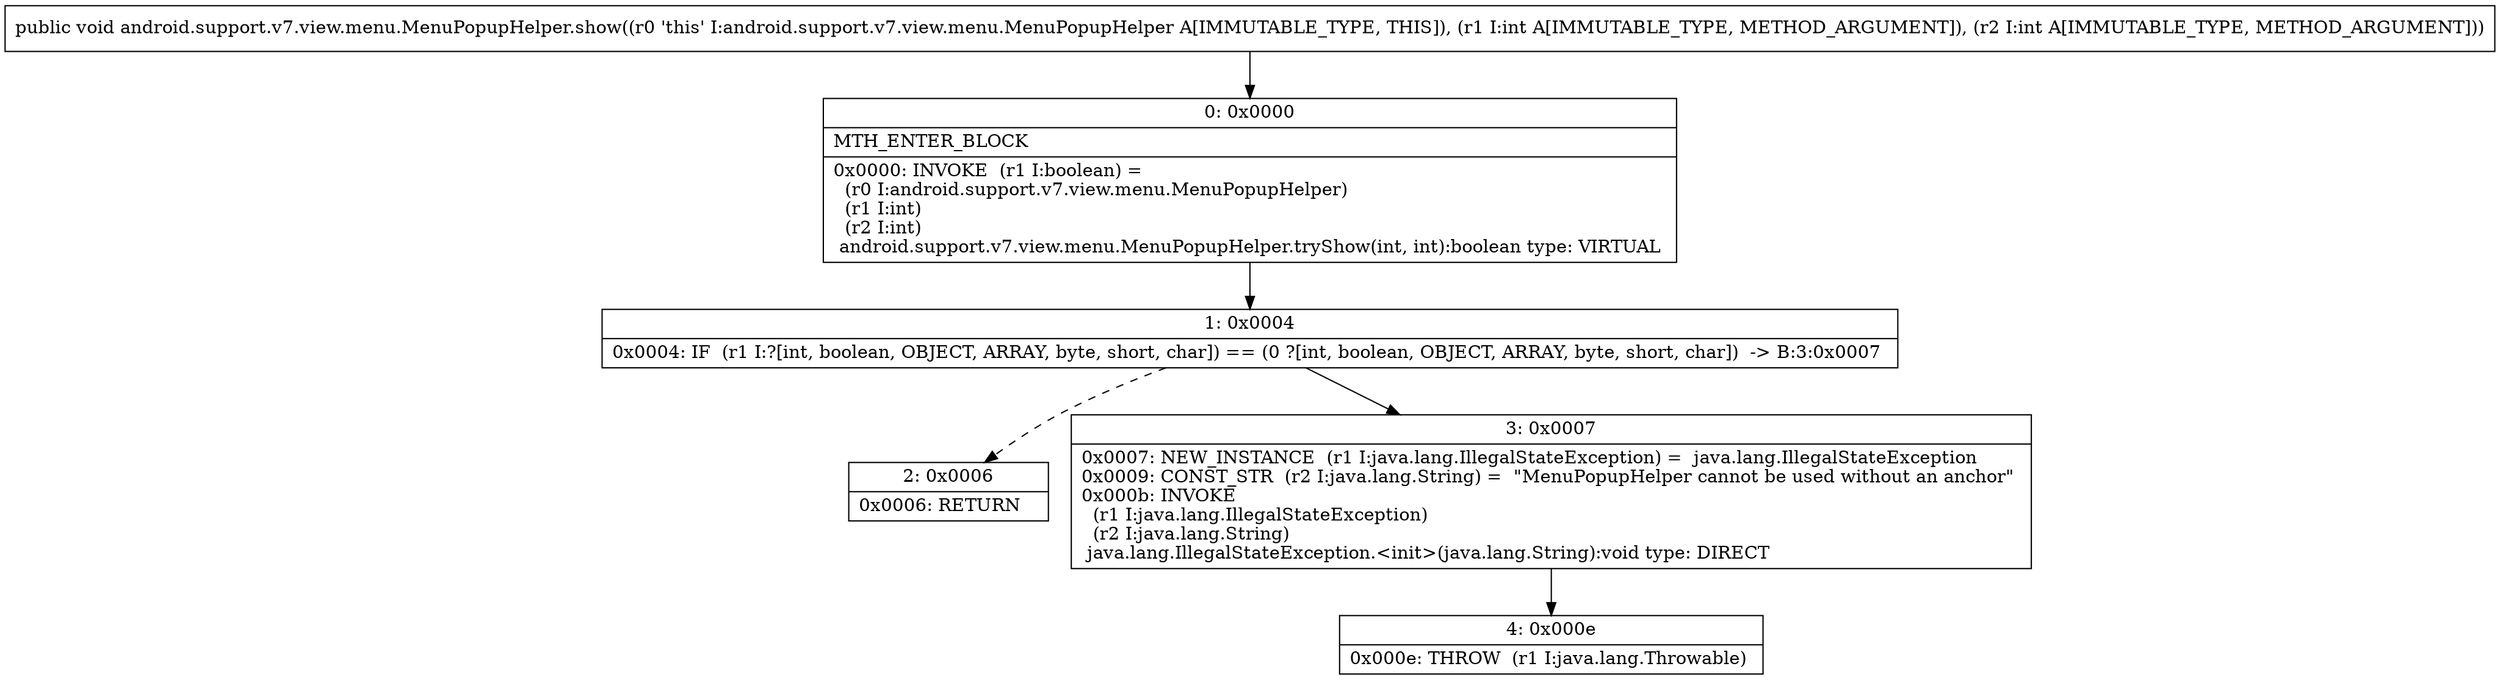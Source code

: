 digraph "CFG forandroid.support.v7.view.menu.MenuPopupHelper.show(II)V" {
Node_0 [shape=record,label="{0\:\ 0x0000|MTH_ENTER_BLOCK\l|0x0000: INVOKE  (r1 I:boolean) = \l  (r0 I:android.support.v7.view.menu.MenuPopupHelper)\l  (r1 I:int)\l  (r2 I:int)\l android.support.v7.view.menu.MenuPopupHelper.tryShow(int, int):boolean type: VIRTUAL \l}"];
Node_1 [shape=record,label="{1\:\ 0x0004|0x0004: IF  (r1 I:?[int, boolean, OBJECT, ARRAY, byte, short, char]) == (0 ?[int, boolean, OBJECT, ARRAY, byte, short, char])  \-\> B:3:0x0007 \l}"];
Node_2 [shape=record,label="{2\:\ 0x0006|0x0006: RETURN   \l}"];
Node_3 [shape=record,label="{3\:\ 0x0007|0x0007: NEW_INSTANCE  (r1 I:java.lang.IllegalStateException) =  java.lang.IllegalStateException \l0x0009: CONST_STR  (r2 I:java.lang.String) =  \"MenuPopupHelper cannot be used without an anchor\" \l0x000b: INVOKE  \l  (r1 I:java.lang.IllegalStateException)\l  (r2 I:java.lang.String)\l java.lang.IllegalStateException.\<init\>(java.lang.String):void type: DIRECT \l}"];
Node_4 [shape=record,label="{4\:\ 0x000e|0x000e: THROW  (r1 I:java.lang.Throwable) \l}"];
MethodNode[shape=record,label="{public void android.support.v7.view.menu.MenuPopupHelper.show((r0 'this' I:android.support.v7.view.menu.MenuPopupHelper A[IMMUTABLE_TYPE, THIS]), (r1 I:int A[IMMUTABLE_TYPE, METHOD_ARGUMENT]), (r2 I:int A[IMMUTABLE_TYPE, METHOD_ARGUMENT])) }"];
MethodNode -> Node_0;
Node_0 -> Node_1;
Node_1 -> Node_2[style=dashed];
Node_1 -> Node_3;
Node_3 -> Node_4;
}

